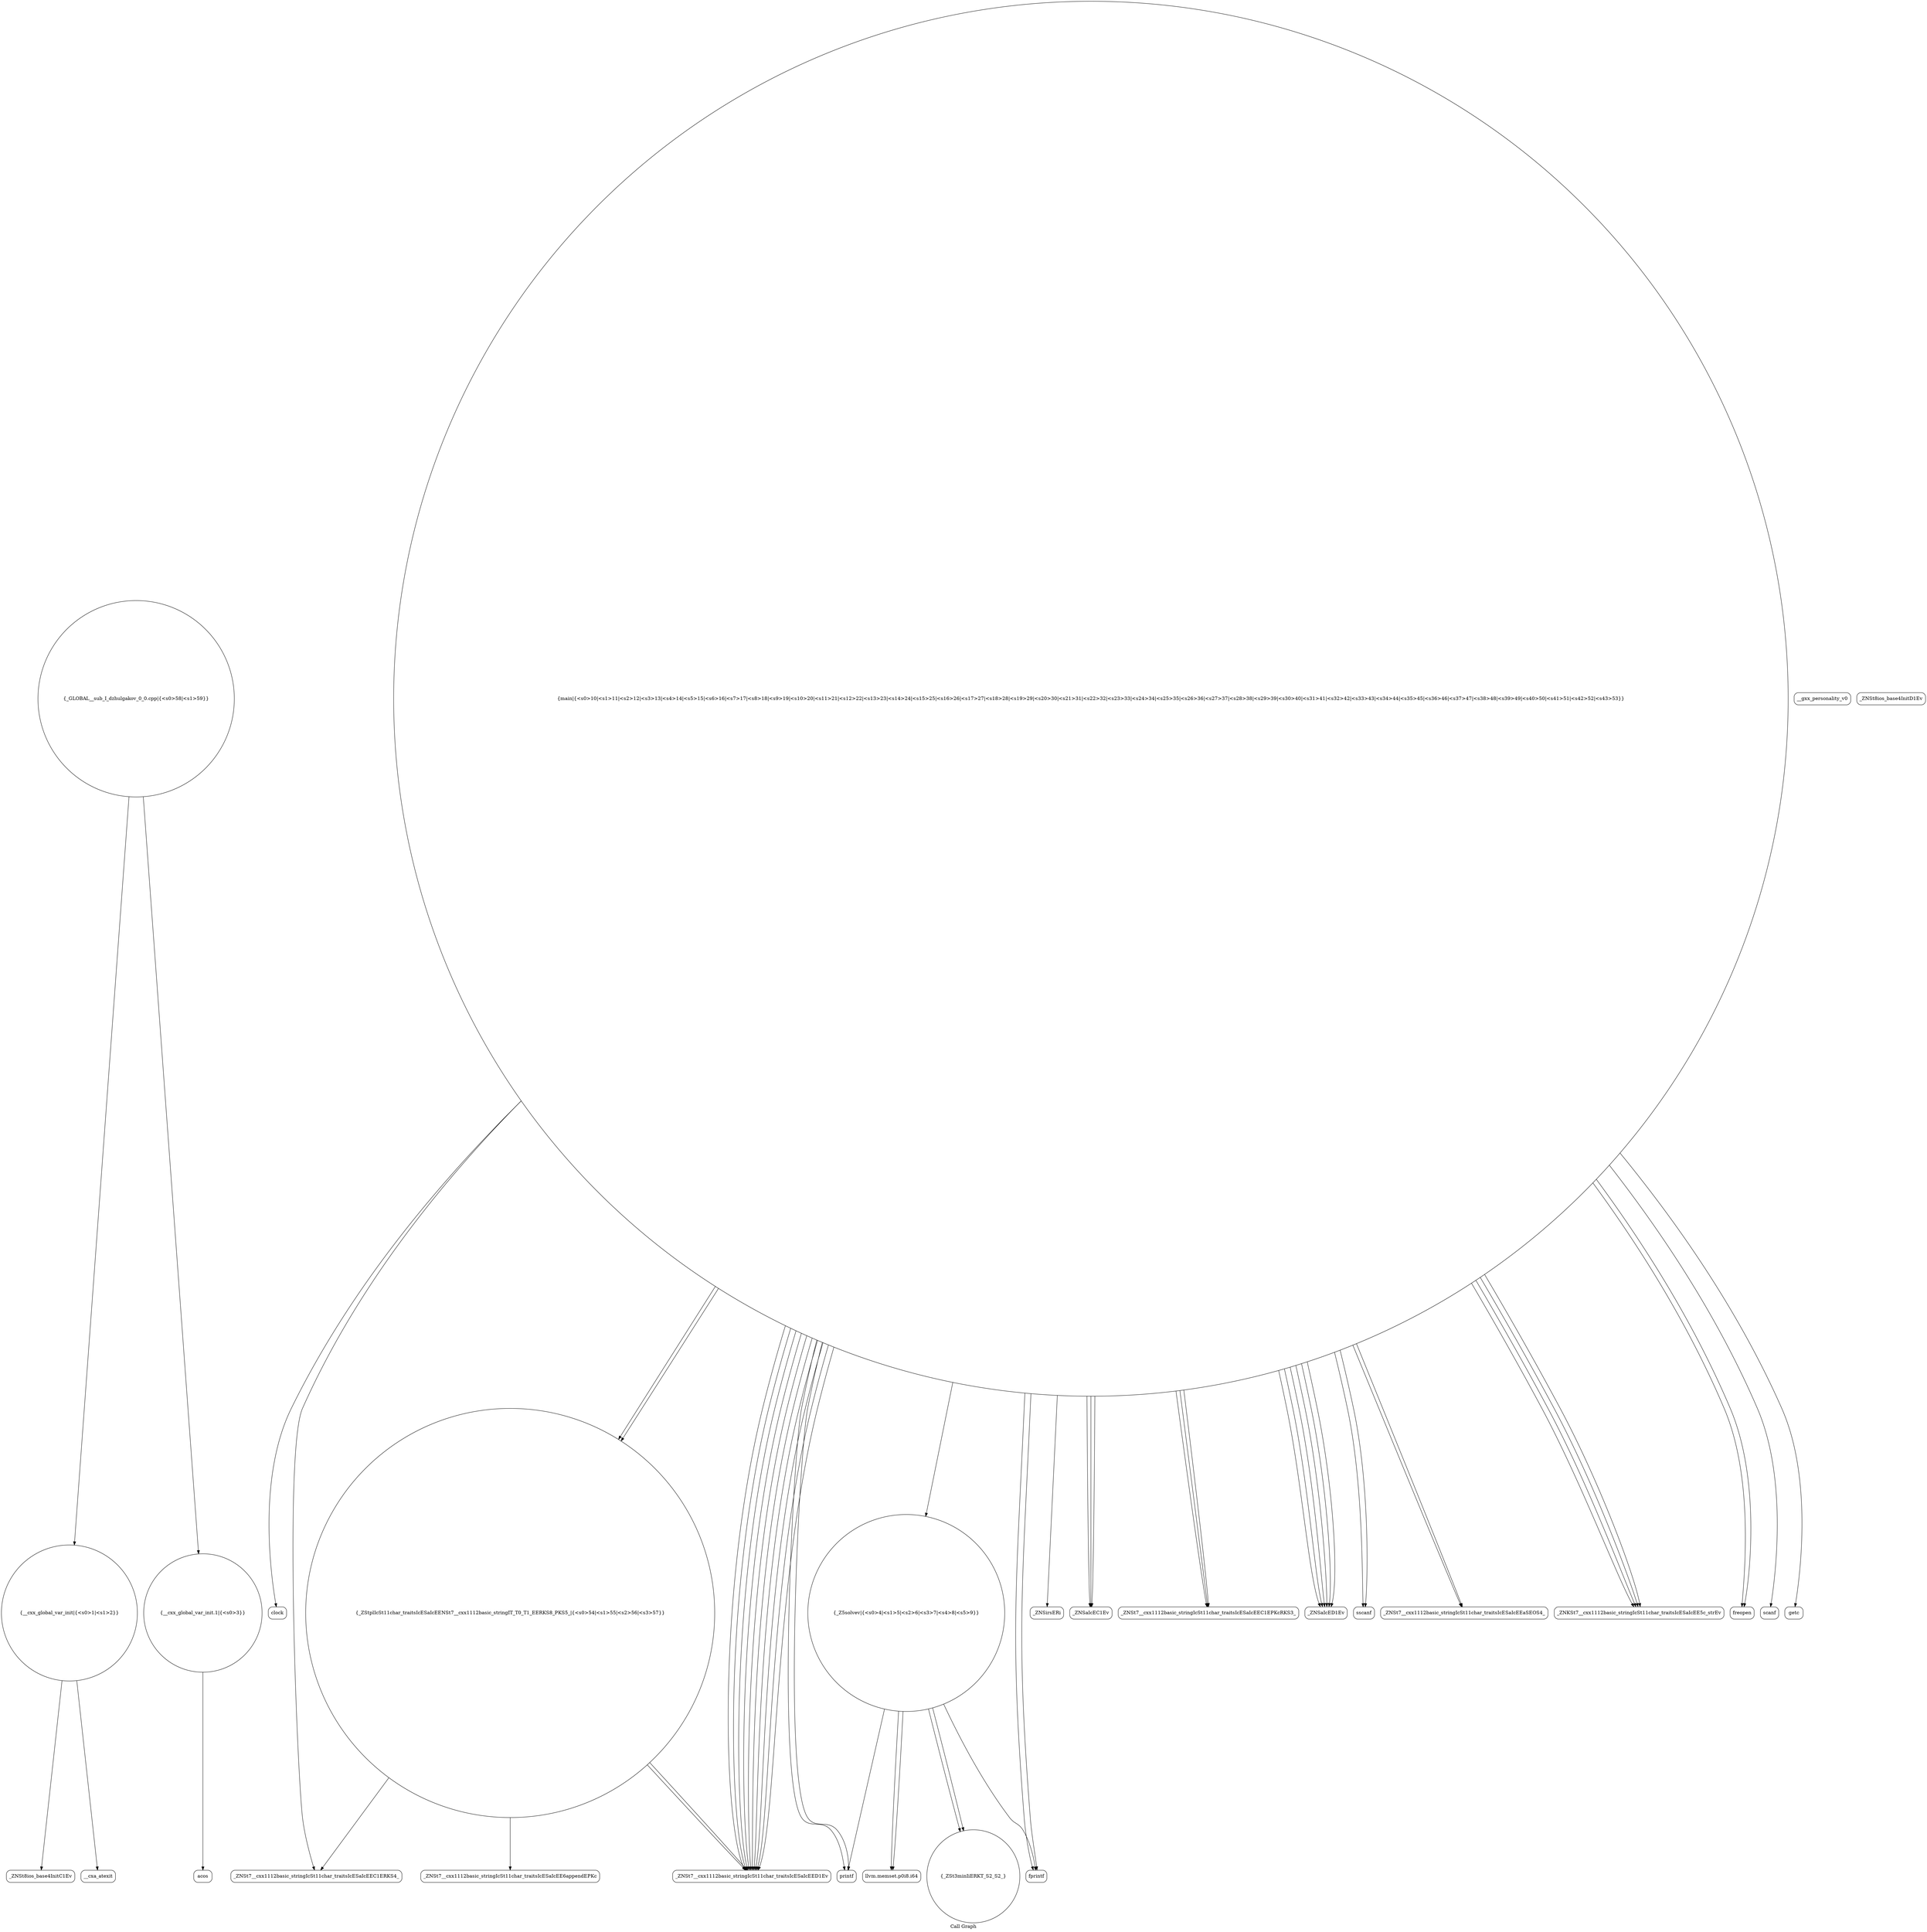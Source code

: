 digraph "Call Graph" {
	label="Call Graph";

	Node0x5635ea147cf0 [shape=record,shape=circle,label="{__cxx_global_var_init|{<s0>1|<s1>2}}"];
	Node0x5635ea147cf0:s0 -> Node0x5635ea148180[color=black];
	Node0x5635ea147cf0:s1 -> Node0x5635ea148280[color=black];
	Node0x5635ea148e00 [shape=record,shape=Mrecord,label="{clock}"];
	Node0x5635ea148480 [shape=record,shape=Mrecord,label="{llvm.memset.p0i8.i64}"];
	Node0x5635ea148800 [shape=record,shape=Mrecord,label="{__gxx_personality_v0}"];
	Node0x5635ea148b80 [shape=record,shape=circle,label="{_ZStplIcSt11char_traitsIcESaIcEENSt7__cxx1112basic_stringIT_T0_T1_EERKS8_PKS5_|{<s0>54|<s1>55|<s2>56|<s3>57}}"];
	Node0x5635ea148b80:s0 -> Node0x5635ea148900[color=black];
	Node0x5635ea148b80:s1 -> Node0x5635ea148e80[color=black];
	Node0x5635ea148b80:s2 -> Node0x5635ea148a80[color=black];
	Node0x5635ea148b80:s3 -> Node0x5635ea148a80[color=black];
	Node0x5635ea148200 [shape=record,shape=Mrecord,label="{_ZNSt8ios_base4InitD1Ev}"];
	Node0x5635ea148f00 [shape=record,shape=circle,label="{_GLOBAL__sub_I_dzhulgakov_0_0.cpp|{<s0>58|<s1>59}}"];
	Node0x5635ea148f00:s0 -> Node0x5635ea147cf0[color=black];
	Node0x5635ea148f00:s1 -> Node0x5635ea148300[color=black];
	Node0x5635ea148580 [shape=record,shape=Mrecord,label="{printf}"];
	Node0x5635ea148900 [shape=record,shape=Mrecord,label="{_ZNSt7__cxx1112basic_stringIcSt11char_traitsIcESaIcEEC1ERKS4_}"];
	Node0x5635ea148c80 [shape=record,shape=Mrecord,label="{_ZNSirsERi}"];
	Node0x5635ea148300 [shape=record,shape=circle,label="{__cxx_global_var_init.1|{<s0>3}}"];
	Node0x5635ea148300:s0 -> Node0x5635ea148380[color=black];
	Node0x5635ea148680 [shape=record,shape=circle,label="{main|{<s0>10|<s1>11|<s2>12|<s3>13|<s4>14|<s5>15|<s6>16|<s7>17|<s8>18|<s9>19|<s10>20|<s11>21|<s12>22|<s13>23|<s14>24|<s15>25|<s16>26|<s17>27|<s18>28|<s19>29|<s20>30|<s21>31|<s22>32|<s23>33|<s24>34|<s25>35|<s26>36|<s27>37|<s28>38|<s29>39|<s30>40|<s31>41|<s32>42|<s33>43|<s34>44|<s35>45|<s36>46|<s37>47|<s38>48|<s39>49|<s40>50|<s41>51|<s42>52|<s43>53}}"];
	Node0x5635ea148680:s0 -> Node0x5635ea148700[color=black];
	Node0x5635ea148680:s1 -> Node0x5635ea148780[color=black];
	Node0x5635ea148680:s2 -> Node0x5635ea148880[color=black];
	Node0x5635ea148680:s3 -> Node0x5635ea148900[color=black];
	Node0x5635ea148680:s4 -> Node0x5635ea148980[color=black];
	Node0x5635ea148680:s5 -> Node0x5635ea148880[color=black];
	Node0x5635ea148680:s6 -> Node0x5635ea148980[color=black];
	Node0x5635ea148680:s7 -> Node0x5635ea148700[color=black];
	Node0x5635ea148680:s8 -> Node0x5635ea148780[color=black];
	Node0x5635ea148680:s9 -> Node0x5635ea148a00[color=black];
	Node0x5635ea148680:s10 -> Node0x5635ea148a80[color=black];
	Node0x5635ea148680:s11 -> Node0x5635ea148880[color=black];
	Node0x5635ea148680:s12 -> Node0x5635ea148880[color=black];
	Node0x5635ea148680:s13 -> Node0x5635ea148700[color=black];
	Node0x5635ea148680:s14 -> Node0x5635ea148780[color=black];
	Node0x5635ea148680:s15 -> Node0x5635ea148a00[color=black];
	Node0x5635ea148680:s16 -> Node0x5635ea148a80[color=black];
	Node0x5635ea148680:s17 -> Node0x5635ea148880[color=black];
	Node0x5635ea148680:s18 -> Node0x5635ea148880[color=black];
	Node0x5635ea148680:s19 -> Node0x5635ea148b80[color=black];
	Node0x5635ea148680:s20 -> Node0x5635ea148c00[color=black];
	Node0x5635ea148680:s21 -> Node0x5635ea148b00[color=black];
	Node0x5635ea148680:s22 -> Node0x5635ea148a80[color=black];
	Node0x5635ea148680:s23 -> Node0x5635ea148b80[color=black];
	Node0x5635ea148680:s24 -> Node0x5635ea148c00[color=black];
	Node0x5635ea148680:s25 -> Node0x5635ea148b00[color=black];
	Node0x5635ea148680:s26 -> Node0x5635ea148a80[color=black];
	Node0x5635ea148680:s27 -> Node0x5635ea148c80[color=black];
	Node0x5635ea148680:s28 -> Node0x5635ea148d00[color=black];
	Node0x5635ea148680:s29 -> Node0x5635ea148d80[color=black];
	Node0x5635ea148680:s30 -> Node0x5635ea148a80[color=black];
	Node0x5635ea148680:s31 -> Node0x5635ea148a80[color=black];
	Node0x5635ea148680:s32 -> Node0x5635ea148c00[color=black];
	Node0x5635ea148680:s33 -> Node0x5635ea148500[color=black];
	Node0x5635ea148680:s34 -> Node0x5635ea148580[color=black];
	Node0x5635ea148680:s35 -> Node0x5635ea148400[color=black];
	Node0x5635ea148680:s36 -> Node0x5635ea148580[color=black];
	Node0x5635ea148680:s37 -> Node0x5635ea148c00[color=black];
	Node0x5635ea148680:s38 -> Node0x5635ea148e00[color=black];
	Node0x5635ea148680:s39 -> Node0x5635ea148500[color=black];
	Node0x5635ea148680:s40 -> Node0x5635ea148a80[color=black];
	Node0x5635ea148680:s41 -> Node0x5635ea148a80[color=black];
	Node0x5635ea148680:s42 -> Node0x5635ea148a80[color=black];
	Node0x5635ea148680:s43 -> Node0x5635ea148a80[color=black];
	Node0x5635ea148a00 [shape=record,shape=Mrecord,label="{_ZNSt7__cxx1112basic_stringIcSt11char_traitsIcESaIcEEaSEOS4_}"];
	Node0x5635ea148d80 [shape=record,shape=Mrecord,label="{getc}"];
	Node0x5635ea148400 [shape=record,shape=circle,label="{_Z5solvev|{<s0>4|<s1>5|<s2>6|<s3>7|<s4>8|<s5>9}}"];
	Node0x5635ea148400:s0 -> Node0x5635ea148480[color=black];
	Node0x5635ea148400:s1 -> Node0x5635ea148480[color=black];
	Node0x5635ea148400:s2 -> Node0x5635ea148500[color=black];
	Node0x5635ea148400:s3 -> Node0x5635ea148600[color=black];
	Node0x5635ea148400:s4 -> Node0x5635ea148600[color=black];
	Node0x5635ea148400:s5 -> Node0x5635ea148580[color=black];
	Node0x5635ea148780 [shape=record,shape=Mrecord,label="{_ZNSt7__cxx1112basic_stringIcSt11char_traitsIcESaIcEEC1EPKcRKS3_}"];
	Node0x5635ea148b00 [shape=record,shape=Mrecord,label="{freopen}"];
	Node0x5635ea148180 [shape=record,shape=Mrecord,label="{_ZNSt8ios_base4InitC1Ev}"];
	Node0x5635ea148e80 [shape=record,shape=Mrecord,label="{_ZNSt7__cxx1112basic_stringIcSt11char_traitsIcESaIcEE6appendEPKc}"];
	Node0x5635ea148500 [shape=record,shape=Mrecord,label="{fprintf}"];
	Node0x5635ea148880 [shape=record,shape=Mrecord,label="{_ZNSaIcED1Ev}"];
	Node0x5635ea148c00 [shape=record,shape=Mrecord,label="{_ZNKSt7__cxx1112basic_stringIcSt11char_traitsIcESaIcEE5c_strEv}"];
	Node0x5635ea148280 [shape=record,shape=Mrecord,label="{__cxa_atexit}"];
	Node0x5635ea148600 [shape=record,shape=circle,label="{_ZSt3minIiERKT_S2_S2_}"];
	Node0x5635ea148980 [shape=record,shape=Mrecord,label="{sscanf}"];
	Node0x5635ea148d00 [shape=record,shape=Mrecord,label="{scanf}"];
	Node0x5635ea148380 [shape=record,shape=Mrecord,label="{acos}"];
	Node0x5635ea148700 [shape=record,shape=Mrecord,label="{_ZNSaIcEC1Ev}"];
	Node0x5635ea148a80 [shape=record,shape=Mrecord,label="{_ZNSt7__cxx1112basic_stringIcSt11char_traitsIcESaIcEED1Ev}"];
}

